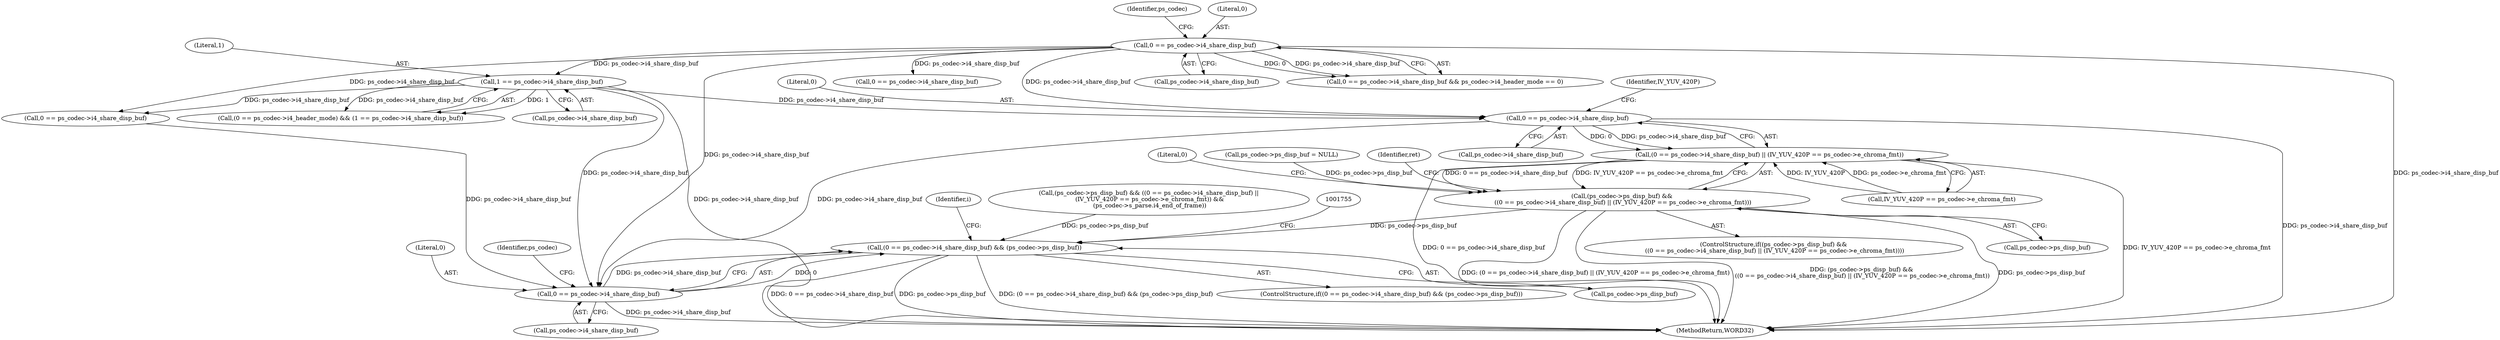 digraph "0_Android_87fb7909c49e6a4510ba86ace1ffc83459c7e1b9@pointer" {
"1001287" [label="(Call,0 == ps_codec->i4_share_disp_buf)"];
"1000354" [label="(Call,0 == ps_codec->i4_share_disp_buf)"];
"1000706" [label="(Call,1 == ps_codec->i4_share_disp_buf)"];
"1001286" [label="(Call,(0 == ps_codec->i4_share_disp_buf) || (IV_YUV_420P == ps_codec->e_chroma_fmt))"];
"1001282" [label="(Call,(ps_codec->ps_disp_buf) &&\n ((0 == ps_codec->i4_share_disp_buf) || (IV_YUV_420P == ps_codec->e_chroma_fmt)))"];
"1001744" [label="(Call,(0 == ps_codec->i4_share_disp_buf) && (ps_codec->ps_disp_buf))"];
"1001745" [label="(Call,0 == ps_codec->i4_share_disp_buf)"];
"1000708" [label="(Call,ps_codec->i4_share_disp_buf)"];
"1001765" [label="(Identifier,i)"];
"1000354" [label="(Call,0 == ps_codec->i4_share_disp_buf)"];
"1000700" [label="(Call,(0 == ps_codec->i4_header_mode) && (1 == ps_codec->i4_share_disp_buf))"];
"1000514" [label="(Call,0 == ps_codec->i4_share_disp_buf)"];
"1001281" [label="(ControlStructure,if((ps_codec->ps_disp_buf) &&\n ((0 == ps_codec->i4_share_disp_buf) || (IV_YUV_420P == ps_codec->e_chroma_fmt))))"];
"1001288" [label="(Literal,0)"];
"1001292" [label="(Call,IV_YUV_420P == ps_codec->e_chroma_fmt)"];
"1001293" [label="(Identifier,IV_YUV_420P)"];
"1001286" [label="(Call,(0 == ps_codec->i4_share_disp_buf) || (IV_YUV_420P == ps_codec->e_chroma_fmt))"];
"1001743" [label="(ControlStructure,if((0 == ps_codec->i4_share_disp_buf) && (ps_codec->ps_disp_buf)))"];
"1000707" [label="(Literal,1)"];
"1001750" [label="(Call,ps_codec->ps_disp_buf)"];
"1000356" [label="(Call,ps_codec->i4_share_disp_buf)"];
"1001747" [label="(Call,ps_codec->i4_share_disp_buf)"];
"1001287" [label="(Call,0 == ps_codec->i4_share_disp_buf)"];
"1001382" [label="(Identifier,ret)"];
"1001746" [label="(Literal,0)"];
"1001289" [label="(Call,ps_codec->i4_share_disp_buf)"];
"1000361" [label="(Identifier,ps_codec)"];
"1001301" [label="(Literal,0)"];
"1001282" [label="(Call,(ps_codec->ps_disp_buf) &&\n ((0 == ps_codec->i4_share_disp_buf) || (IV_YUV_420P == ps_codec->e_chroma_fmt)))"];
"1001283" [label="(Call,ps_codec->ps_disp_buf)"];
"1001903" [label="(MethodReturn,WORD32)"];
"1001744" [label="(Call,(0 == ps_codec->i4_share_disp_buf) && (ps_codec->ps_disp_buf))"];
"1000706" [label="(Call,1 == ps_codec->i4_share_disp_buf)"];
"1000355" [label="(Literal,0)"];
"1001751" [label="(Identifier,ps_codec)"];
"1000353" [label="(Call,0 == ps_codec->i4_share_disp_buf && ps_codec->i4_header_mode == 0)"];
"1001561" [label="(Call,(ps_codec->ps_disp_buf) && ((0 == ps_codec->i4_share_disp_buf) ||\n (IV_YUV_420P == ps_codec->e_chroma_fmt)) &&\n (ps_codec->s_parse.i4_end_of_frame))"];
"1001745" [label="(Call,0 == ps_codec->i4_share_disp_buf)"];
"1001567" [label="(Call,0 == ps_codec->i4_share_disp_buf)"];
"1000780" [label="(Call,ps_codec->ps_disp_buf = NULL)"];
"1001287" -> "1001286"  [label="AST: "];
"1001287" -> "1001289"  [label="CFG: "];
"1001288" -> "1001287"  [label="AST: "];
"1001289" -> "1001287"  [label="AST: "];
"1001293" -> "1001287"  [label="CFG: "];
"1001286" -> "1001287"  [label="CFG: "];
"1001287" -> "1001903"  [label="DDG: ps_codec->i4_share_disp_buf"];
"1001287" -> "1001286"  [label="DDG: 0"];
"1001287" -> "1001286"  [label="DDG: ps_codec->i4_share_disp_buf"];
"1000354" -> "1001287"  [label="DDG: ps_codec->i4_share_disp_buf"];
"1000706" -> "1001287"  [label="DDG: ps_codec->i4_share_disp_buf"];
"1001287" -> "1001745"  [label="DDG: ps_codec->i4_share_disp_buf"];
"1000354" -> "1000353"  [label="AST: "];
"1000354" -> "1000356"  [label="CFG: "];
"1000355" -> "1000354"  [label="AST: "];
"1000356" -> "1000354"  [label="AST: "];
"1000361" -> "1000354"  [label="CFG: "];
"1000353" -> "1000354"  [label="CFG: "];
"1000354" -> "1001903"  [label="DDG: ps_codec->i4_share_disp_buf"];
"1000354" -> "1000353"  [label="DDG: 0"];
"1000354" -> "1000353"  [label="DDG: ps_codec->i4_share_disp_buf"];
"1000354" -> "1000514"  [label="DDG: ps_codec->i4_share_disp_buf"];
"1000354" -> "1000706"  [label="DDG: ps_codec->i4_share_disp_buf"];
"1000354" -> "1001567"  [label="DDG: ps_codec->i4_share_disp_buf"];
"1000354" -> "1001745"  [label="DDG: ps_codec->i4_share_disp_buf"];
"1000706" -> "1000700"  [label="AST: "];
"1000706" -> "1000708"  [label="CFG: "];
"1000707" -> "1000706"  [label="AST: "];
"1000708" -> "1000706"  [label="AST: "];
"1000700" -> "1000706"  [label="CFG: "];
"1000706" -> "1001903"  [label="DDG: ps_codec->i4_share_disp_buf"];
"1000706" -> "1000700"  [label="DDG: 1"];
"1000706" -> "1000700"  [label="DDG: ps_codec->i4_share_disp_buf"];
"1000706" -> "1001567"  [label="DDG: ps_codec->i4_share_disp_buf"];
"1000706" -> "1001745"  [label="DDG: ps_codec->i4_share_disp_buf"];
"1001286" -> "1001282"  [label="AST: "];
"1001286" -> "1001292"  [label="CFG: "];
"1001292" -> "1001286"  [label="AST: "];
"1001282" -> "1001286"  [label="CFG: "];
"1001286" -> "1001903"  [label="DDG: IV_YUV_420P == ps_codec->e_chroma_fmt"];
"1001286" -> "1001903"  [label="DDG: 0 == ps_codec->i4_share_disp_buf"];
"1001286" -> "1001282"  [label="DDG: 0 == ps_codec->i4_share_disp_buf"];
"1001286" -> "1001282"  [label="DDG: IV_YUV_420P == ps_codec->e_chroma_fmt"];
"1001292" -> "1001286"  [label="DDG: IV_YUV_420P"];
"1001292" -> "1001286"  [label="DDG: ps_codec->e_chroma_fmt"];
"1001282" -> "1001281"  [label="AST: "];
"1001282" -> "1001283"  [label="CFG: "];
"1001283" -> "1001282"  [label="AST: "];
"1001301" -> "1001282"  [label="CFG: "];
"1001382" -> "1001282"  [label="CFG: "];
"1001282" -> "1001903"  [label="DDG: ps_codec->ps_disp_buf"];
"1001282" -> "1001903"  [label="DDG: (0 == ps_codec->i4_share_disp_buf) || (IV_YUV_420P == ps_codec->e_chroma_fmt)"];
"1001282" -> "1001903"  [label="DDG: (ps_codec->ps_disp_buf) &&\n ((0 == ps_codec->i4_share_disp_buf) || (IV_YUV_420P == ps_codec->e_chroma_fmt))"];
"1000780" -> "1001282"  [label="DDG: ps_codec->ps_disp_buf"];
"1001282" -> "1001744"  [label="DDG: ps_codec->ps_disp_buf"];
"1001744" -> "1001743"  [label="AST: "];
"1001744" -> "1001745"  [label="CFG: "];
"1001744" -> "1001750"  [label="CFG: "];
"1001745" -> "1001744"  [label="AST: "];
"1001750" -> "1001744"  [label="AST: "];
"1001755" -> "1001744"  [label="CFG: "];
"1001765" -> "1001744"  [label="CFG: "];
"1001744" -> "1001903"  [label="DDG: ps_codec->ps_disp_buf"];
"1001744" -> "1001903"  [label="DDG: (0 == ps_codec->i4_share_disp_buf) && (ps_codec->ps_disp_buf)"];
"1001744" -> "1001903"  [label="DDG: 0 == ps_codec->i4_share_disp_buf"];
"1001745" -> "1001744"  [label="DDG: 0"];
"1001745" -> "1001744"  [label="DDG: ps_codec->i4_share_disp_buf"];
"1001561" -> "1001744"  [label="DDG: ps_codec->ps_disp_buf"];
"1001745" -> "1001747"  [label="CFG: "];
"1001746" -> "1001745"  [label="AST: "];
"1001747" -> "1001745"  [label="AST: "];
"1001751" -> "1001745"  [label="CFG: "];
"1001745" -> "1001903"  [label="DDG: ps_codec->i4_share_disp_buf"];
"1001567" -> "1001745"  [label="DDG: ps_codec->i4_share_disp_buf"];
}
